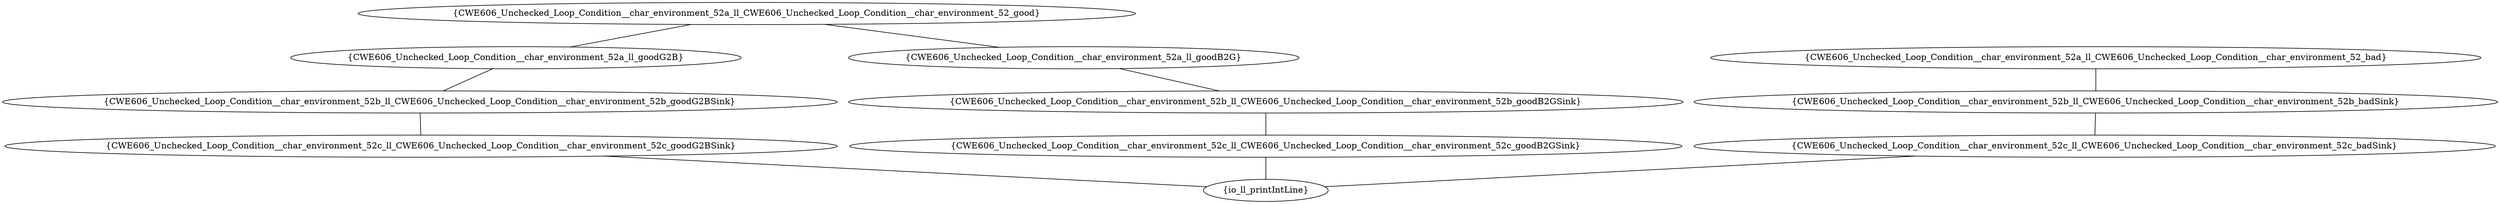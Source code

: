 graph "cg graph" {
CWE606_Unchecked_Loop_Condition__char_environment_52b_ll_CWE606_Unchecked_Loop_Condition__char_environment_52b_badSink [label="{CWE606_Unchecked_Loop_Condition__char_environment_52b_ll_CWE606_Unchecked_Loop_Condition__char_environment_52b_badSink}"];
CWE606_Unchecked_Loop_Condition__char_environment_52c_ll_CWE606_Unchecked_Loop_Condition__char_environment_52c_badSink [label="{CWE606_Unchecked_Loop_Condition__char_environment_52c_ll_CWE606_Unchecked_Loop_Condition__char_environment_52c_badSink}"];
CWE606_Unchecked_Loop_Condition__char_environment_52b_ll_CWE606_Unchecked_Loop_Condition__char_environment_52b_goodB2GSink [label="{CWE606_Unchecked_Loop_Condition__char_environment_52b_ll_CWE606_Unchecked_Loop_Condition__char_environment_52b_goodB2GSink}"];
CWE606_Unchecked_Loop_Condition__char_environment_52c_ll_CWE606_Unchecked_Loop_Condition__char_environment_52c_goodB2GSink [label="{CWE606_Unchecked_Loop_Condition__char_environment_52c_ll_CWE606_Unchecked_Loop_Condition__char_environment_52c_goodB2GSink}"];
CWE606_Unchecked_Loop_Condition__char_environment_52c_ll_CWE606_Unchecked_Loop_Condition__char_environment_52c_goodG2BSink [label="{CWE606_Unchecked_Loop_Condition__char_environment_52c_ll_CWE606_Unchecked_Loop_Condition__char_environment_52c_goodG2BSink}"];
io_ll_printIntLine [label="{io_ll_printIntLine}"];
CWE606_Unchecked_Loop_Condition__char_environment_52a_ll_CWE606_Unchecked_Loop_Condition__char_environment_52_good [label="{CWE606_Unchecked_Loop_Condition__char_environment_52a_ll_CWE606_Unchecked_Loop_Condition__char_environment_52_good}"];
CWE606_Unchecked_Loop_Condition__char_environment_52a_ll_goodG2B [label="{CWE606_Unchecked_Loop_Condition__char_environment_52a_ll_goodG2B}"];
CWE606_Unchecked_Loop_Condition__char_environment_52a_ll_goodB2G [label="{CWE606_Unchecked_Loop_Condition__char_environment_52a_ll_goodB2G}"];
CWE606_Unchecked_Loop_Condition__char_environment_52b_ll_CWE606_Unchecked_Loop_Condition__char_environment_52b_goodG2BSink [label="{CWE606_Unchecked_Loop_Condition__char_environment_52b_ll_CWE606_Unchecked_Loop_Condition__char_environment_52b_goodG2BSink}"];
CWE606_Unchecked_Loop_Condition__char_environment_52a_ll_CWE606_Unchecked_Loop_Condition__char_environment_52_bad [label="{CWE606_Unchecked_Loop_Condition__char_environment_52a_ll_CWE606_Unchecked_Loop_Condition__char_environment_52_bad}"];
CWE606_Unchecked_Loop_Condition__char_environment_52b_ll_CWE606_Unchecked_Loop_Condition__char_environment_52b_badSink -- CWE606_Unchecked_Loop_Condition__char_environment_52c_ll_CWE606_Unchecked_Loop_Condition__char_environment_52c_badSink;
CWE606_Unchecked_Loop_Condition__char_environment_52b_ll_CWE606_Unchecked_Loop_Condition__char_environment_52b_goodB2GSink -- CWE606_Unchecked_Loop_Condition__char_environment_52c_ll_CWE606_Unchecked_Loop_Condition__char_environment_52c_goodB2GSink;
CWE606_Unchecked_Loop_Condition__char_environment_52c_ll_CWE606_Unchecked_Loop_Condition__char_environment_52c_goodG2BSink -- io_ll_printIntLine;
CWE606_Unchecked_Loop_Condition__char_environment_52a_ll_CWE606_Unchecked_Loop_Condition__char_environment_52_good -- CWE606_Unchecked_Loop_Condition__char_environment_52a_ll_goodG2B;
CWE606_Unchecked_Loop_Condition__char_environment_52a_ll_CWE606_Unchecked_Loop_Condition__char_environment_52_good -- CWE606_Unchecked_Loop_Condition__char_environment_52a_ll_goodB2G;
CWE606_Unchecked_Loop_Condition__char_environment_52c_ll_CWE606_Unchecked_Loop_Condition__char_environment_52c_badSink -- io_ll_printIntLine;
CWE606_Unchecked_Loop_Condition__char_environment_52a_ll_goodB2G -- CWE606_Unchecked_Loop_Condition__char_environment_52b_ll_CWE606_Unchecked_Loop_Condition__char_environment_52b_goodB2GSink;
CWE606_Unchecked_Loop_Condition__char_environment_52b_ll_CWE606_Unchecked_Loop_Condition__char_environment_52b_goodG2BSink -- CWE606_Unchecked_Loop_Condition__char_environment_52c_ll_CWE606_Unchecked_Loop_Condition__char_environment_52c_goodG2BSink;
CWE606_Unchecked_Loop_Condition__char_environment_52c_ll_CWE606_Unchecked_Loop_Condition__char_environment_52c_goodB2GSink -- io_ll_printIntLine;
CWE606_Unchecked_Loop_Condition__char_environment_52a_ll_CWE606_Unchecked_Loop_Condition__char_environment_52_bad -- CWE606_Unchecked_Loop_Condition__char_environment_52b_ll_CWE606_Unchecked_Loop_Condition__char_environment_52b_badSink;
CWE606_Unchecked_Loop_Condition__char_environment_52a_ll_goodG2B -- CWE606_Unchecked_Loop_Condition__char_environment_52b_ll_CWE606_Unchecked_Loop_Condition__char_environment_52b_goodG2BSink;
}
